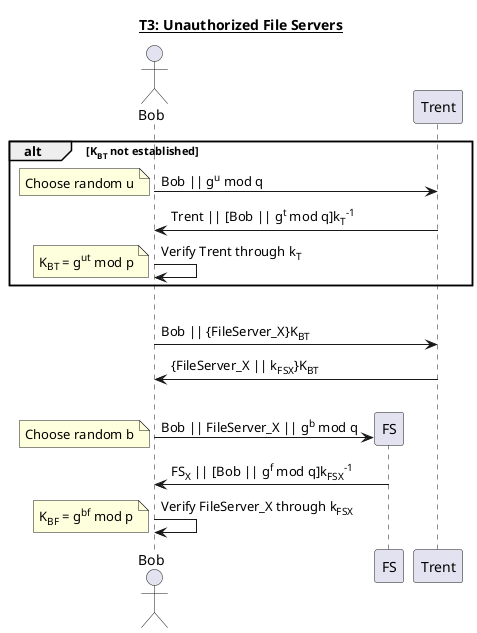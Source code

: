 @startuml
title __T3: Unauthorized File Servers__
actor Bob
participant FS
participant Trent

alt K<sub>BT</sub> not established
	Bob -> Trent: Bob || g<sup>u</sup> mod q
	note left: Choose random u
	Trent -> Bob: Trent || [Bob || g<sup>t</sup> mod q]k<sub>T</sub><sup>-1</sup>
	Bob -> Bob: Verify Trent through k<sub>T</sub>
	note left: K<sub>BT</sub> = g<sup>ut</sup> mod p
end

|||

Bob -> Trent: Bob || {FileServer_X}K<sub>BT</sub>
Trent -> Bob: {FileServer_X || k<sub>FSX</sub>}K<sub>BT</sub>

|||

create FS
Bob -> FS: Bob || FileServer_X || g<sup>b</sup> mod q
note left: Choose random b

FS -> Bob: FS<sub>X</sub> || [Bob || g<sup>f</sup> mod q]k<sub>FSX</sub><sup>-1</sup>
Bob -> Bob: Verify FileServer_X through k<sub>FSX</sub>
note left: K<sub>BF</sub> = g<sup>bf</sup> mod p

@enduml